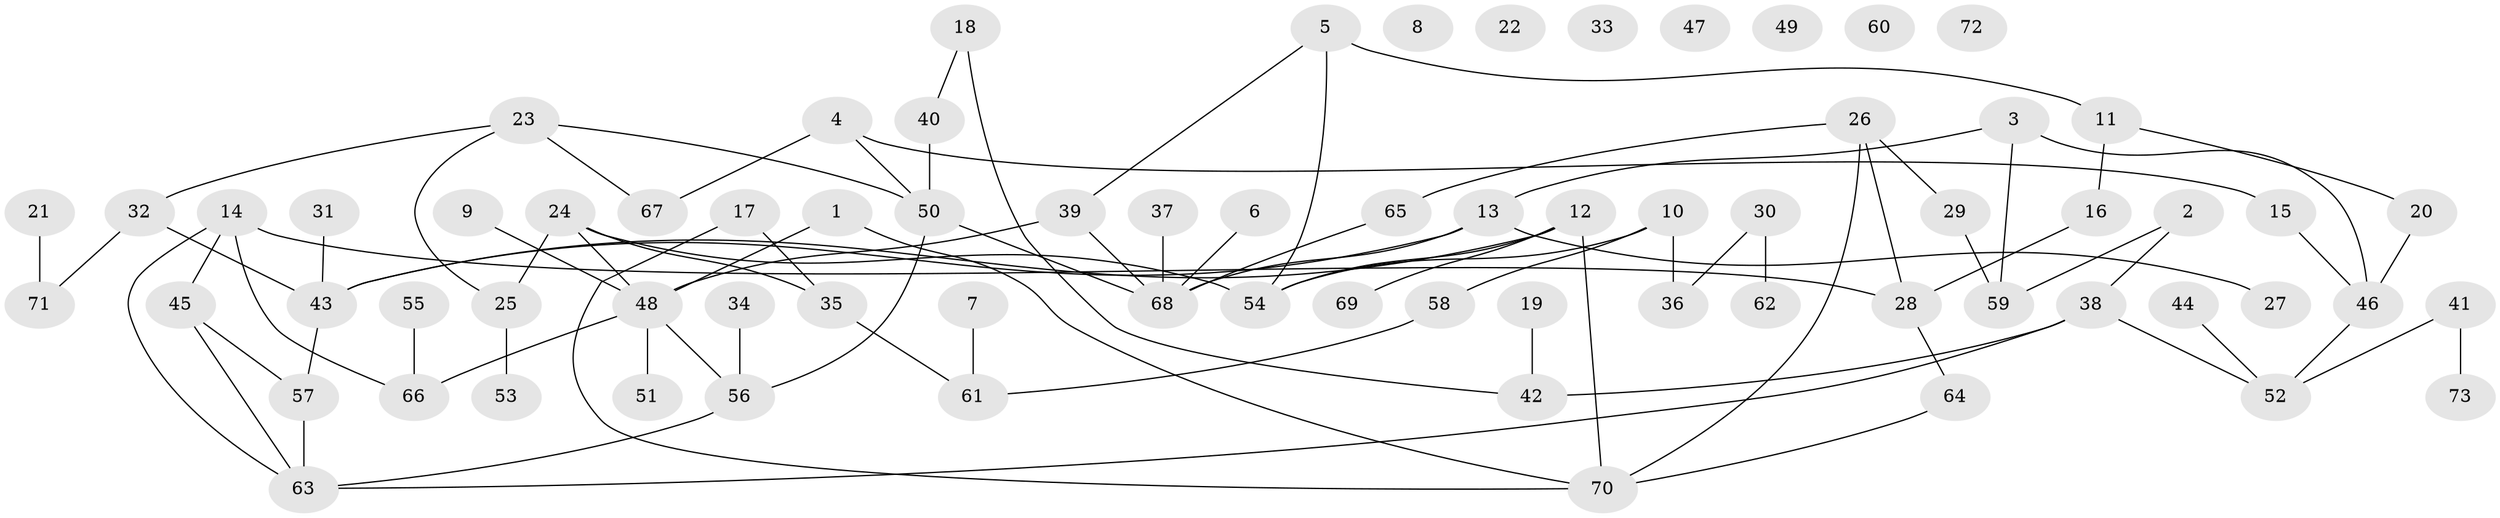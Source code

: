 // coarse degree distribution, {5: 0.14285714285714285, 2: 0.16326530612244897, 3: 0.1836734693877551, 1: 0.24489795918367346, 0: 0.14285714285714285, 7: 0.02040816326530612, 6: 0.04081632653061224, 4: 0.04081632653061224, 9: 0.02040816326530612}
// Generated by graph-tools (version 1.1) at 2025/41/03/06/25 10:41:19]
// undirected, 73 vertices, 88 edges
graph export_dot {
graph [start="1"]
  node [color=gray90,style=filled];
  1;
  2;
  3;
  4;
  5;
  6;
  7;
  8;
  9;
  10;
  11;
  12;
  13;
  14;
  15;
  16;
  17;
  18;
  19;
  20;
  21;
  22;
  23;
  24;
  25;
  26;
  27;
  28;
  29;
  30;
  31;
  32;
  33;
  34;
  35;
  36;
  37;
  38;
  39;
  40;
  41;
  42;
  43;
  44;
  45;
  46;
  47;
  48;
  49;
  50;
  51;
  52;
  53;
  54;
  55;
  56;
  57;
  58;
  59;
  60;
  61;
  62;
  63;
  64;
  65;
  66;
  67;
  68;
  69;
  70;
  71;
  72;
  73;
  1 -- 48;
  1 -- 70;
  2 -- 38;
  2 -- 59;
  3 -- 13;
  3 -- 46;
  3 -- 59;
  4 -- 15;
  4 -- 50;
  4 -- 67;
  5 -- 11;
  5 -- 39;
  5 -- 54;
  6 -- 68;
  7 -- 61;
  9 -- 48;
  10 -- 36;
  10 -- 54;
  10 -- 58;
  11 -- 16;
  11 -- 20;
  12 -- 43;
  12 -- 54;
  12 -- 69;
  12 -- 70;
  13 -- 27;
  13 -- 43;
  13 -- 68;
  14 -- 28;
  14 -- 45;
  14 -- 63;
  14 -- 66;
  15 -- 46;
  16 -- 28;
  17 -- 35;
  17 -- 70;
  18 -- 40;
  18 -- 42;
  19 -- 42;
  20 -- 46;
  21 -- 71;
  23 -- 25;
  23 -- 32;
  23 -- 50;
  23 -- 67;
  24 -- 25;
  24 -- 35;
  24 -- 48;
  24 -- 54;
  25 -- 53;
  26 -- 28;
  26 -- 29;
  26 -- 65;
  26 -- 70;
  28 -- 64;
  29 -- 59;
  30 -- 36;
  30 -- 62;
  31 -- 43;
  32 -- 43;
  32 -- 71;
  34 -- 56;
  35 -- 61;
  37 -- 68;
  38 -- 42;
  38 -- 52;
  38 -- 63;
  39 -- 48;
  39 -- 68;
  40 -- 50;
  41 -- 52;
  41 -- 73;
  43 -- 57;
  44 -- 52;
  45 -- 57;
  45 -- 63;
  46 -- 52;
  48 -- 51;
  48 -- 56;
  48 -- 66;
  50 -- 56;
  50 -- 68;
  55 -- 66;
  56 -- 63;
  57 -- 63;
  58 -- 61;
  64 -- 70;
  65 -- 68;
}
